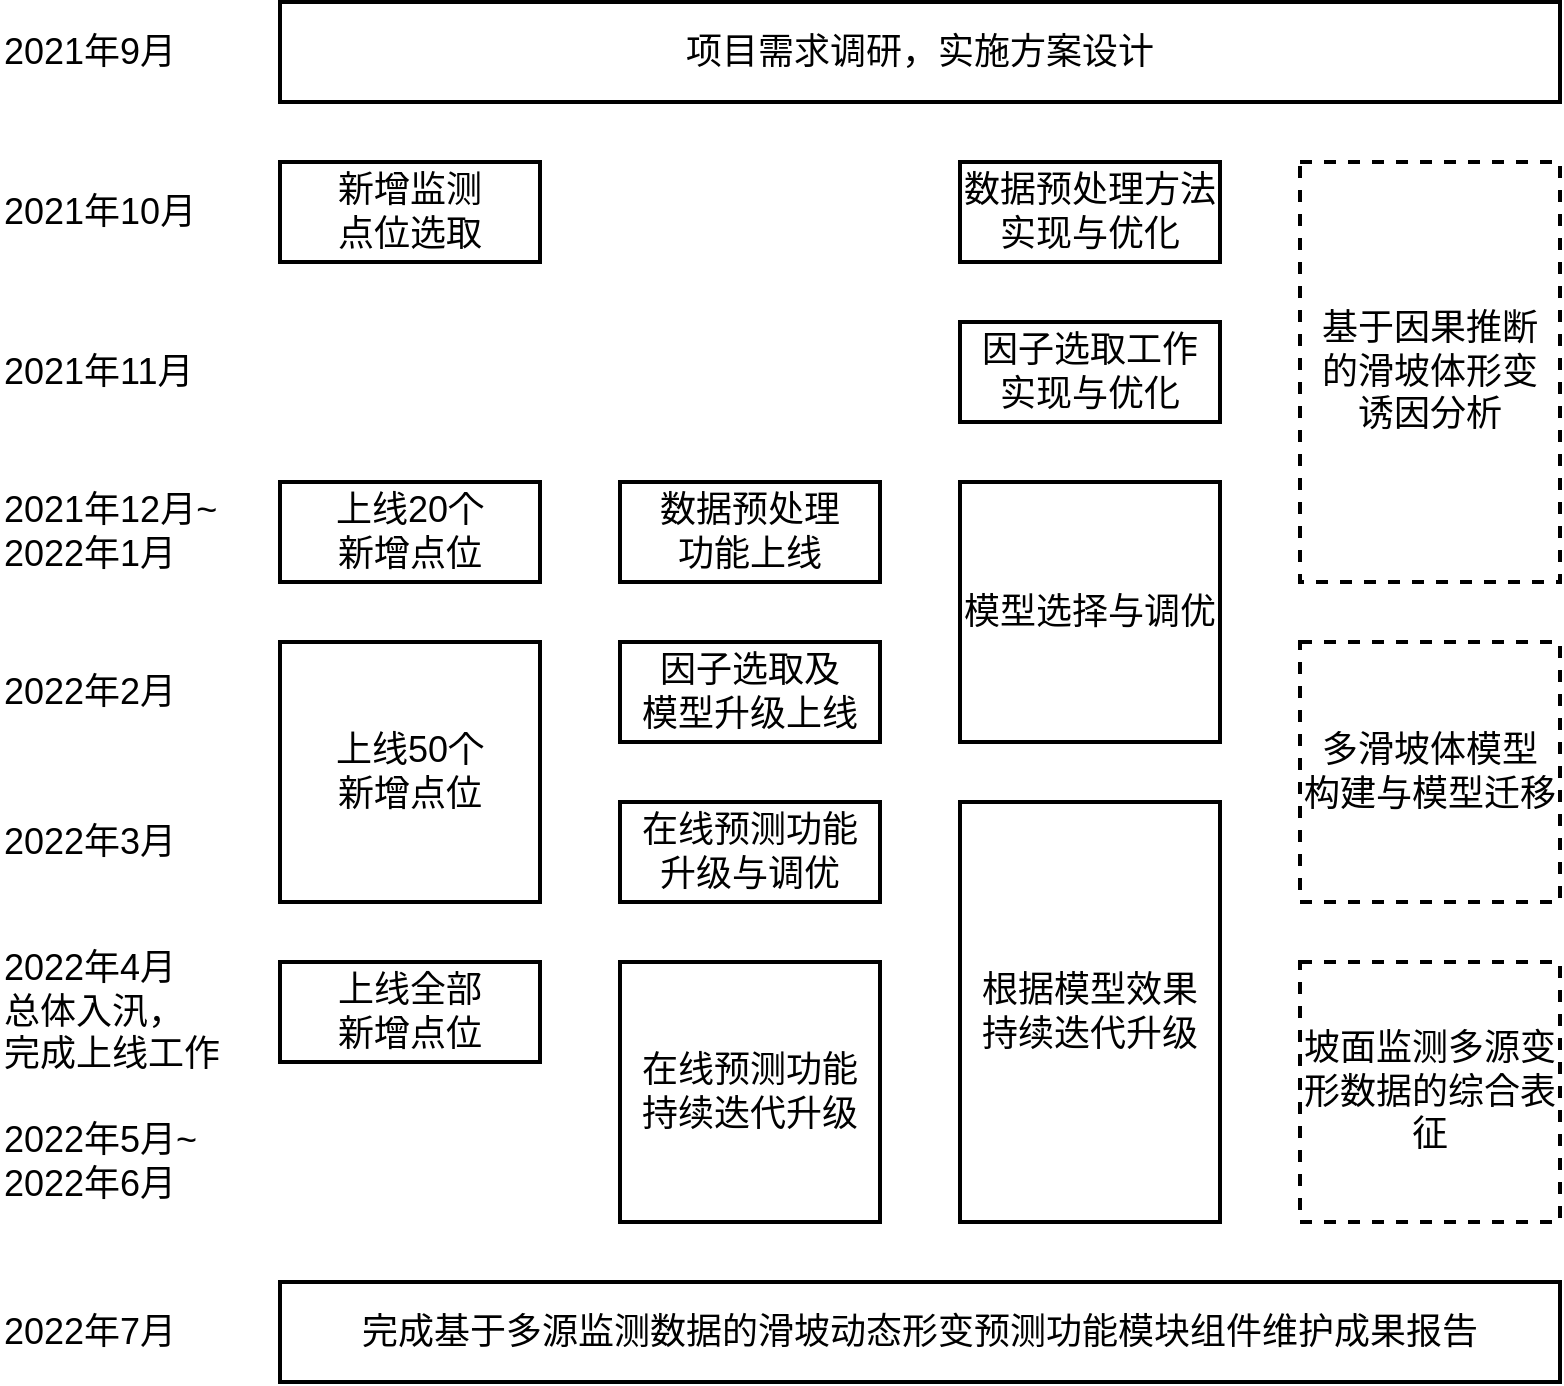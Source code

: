 <mxfile version="15.7.3" type="github">
  <diagram id="D520OWlQWmqGKf1R0sh2" name="Page-1">
    <mxGraphModel dx="1550" dy="769" grid="1" gridSize="10" guides="1" tooltips="1" connect="1" arrows="1" fold="1" page="1" pageScale="1" pageWidth="827" pageHeight="1169" math="0" shadow="0">
      <root>
        <mxCell id="0" />
        <mxCell id="1" parent="0" />
        <mxCell id="3WDLvuDNipePncLa-vWL-2" value="&lt;font style=&quot;font-size: 18px;&quot;&gt;项目需求调研，实施方案设计&lt;/font&gt;" style="rounded=0;whiteSpace=wrap;html=1;absoluteArcSize=1;arcSize=14;strokeWidth=2;fontSize=18;" parent="1" vertex="1">
          <mxGeometry x="160" y="280" width="640" height="50" as="geometry" />
        </mxCell>
        <mxCell id="3WDLvuDNipePncLa-vWL-4" value="&lt;span style=&quot;font-size: 18px;&quot;&gt;新增监测&lt;br style=&quot;font-size: 18px;&quot;&gt;点位选取&lt;/span&gt;" style="rounded=0;whiteSpace=wrap;html=1;absoluteArcSize=1;arcSize=14;strokeWidth=2;fontSize=18;" parent="1" vertex="1">
          <mxGeometry x="160" y="360" width="130" height="50" as="geometry" />
        </mxCell>
        <mxCell id="3WDLvuDNipePncLa-vWL-5" value="&lt;span style=&quot;font-size: 18px;&quot;&gt;数据预处理方法&lt;br style=&quot;font-size: 18px;&quot;&gt;实现与优化&lt;/span&gt;" style="rounded=0;whiteSpace=wrap;html=1;absoluteArcSize=1;arcSize=14;strokeWidth=2;fontSize=18;" parent="1" vertex="1">
          <mxGeometry x="500" y="360" width="130" height="50" as="geometry" />
        </mxCell>
        <mxCell id="3WDLvuDNipePncLa-vWL-6" value="&lt;span style=&quot;font-size: 18px;&quot;&gt;因子选取工作&lt;br style=&quot;font-size: 18px;&quot;&gt;实现与优化&lt;/span&gt;" style="rounded=0;whiteSpace=wrap;html=1;absoluteArcSize=1;arcSize=14;strokeWidth=2;fontSize=18;" parent="1" vertex="1">
          <mxGeometry x="500" y="440" width="130" height="50" as="geometry" />
        </mxCell>
        <mxCell id="3WDLvuDNipePncLa-vWL-8" value="&lt;span style=&quot;font-size: 18px;&quot;&gt;模型选择与调优&lt;/span&gt;" style="rounded=0;whiteSpace=wrap;html=1;absoluteArcSize=1;arcSize=14;strokeWidth=2;fontSize=18;" parent="1" vertex="1">
          <mxGeometry x="500" y="520" width="130" height="130" as="geometry" />
        </mxCell>
        <mxCell id="3WDLvuDNipePncLa-vWL-14" value="&lt;span style=&quot;font-size: 18px;&quot;&gt;上线20个&lt;br style=&quot;font-size: 18px;&quot;&gt;新增点位&lt;/span&gt;" style="rounded=0;whiteSpace=wrap;html=1;absoluteArcSize=1;arcSize=14;strokeWidth=2;fontSize=18;" parent="1" vertex="1">
          <mxGeometry x="160" y="520" width="130" height="50" as="geometry" />
        </mxCell>
        <mxCell id="3WDLvuDNipePncLa-vWL-15" value="&lt;span style=&quot;font-size: 18px;&quot;&gt;数据预处理&lt;br style=&quot;font-size: 18px;&quot;&gt;功能上线&lt;/span&gt;" style="rounded=0;whiteSpace=wrap;html=1;absoluteArcSize=1;arcSize=14;strokeWidth=2;fontSize=18;" parent="1" vertex="1">
          <mxGeometry x="330" y="520" width="130" height="50" as="geometry" />
        </mxCell>
        <mxCell id="3WDLvuDNipePncLa-vWL-16" value="&lt;span style=&quot;font-size: 18px;&quot;&gt;因子选取及&lt;br style=&quot;font-size: 18px;&quot;&gt;模型升级上线&lt;br style=&quot;font-size: 18px;&quot;&gt;&lt;/span&gt;" style="rounded=0;whiteSpace=wrap;html=1;absoluteArcSize=1;arcSize=14;strokeWidth=2;fontSize=18;" parent="1" vertex="1">
          <mxGeometry x="330" y="600" width="130" height="50" as="geometry" />
        </mxCell>
        <mxCell id="3WDLvuDNipePncLa-vWL-17" value="&lt;span style=&quot;font-size: 18px;&quot;&gt;上线50个&lt;br style=&quot;font-size: 18px;&quot;&gt;新增点位&lt;/span&gt;" style="rounded=0;whiteSpace=wrap;html=1;absoluteArcSize=1;arcSize=14;strokeWidth=2;fontSize=18;" parent="1" vertex="1">
          <mxGeometry x="160" y="600" width="130" height="130" as="geometry" />
        </mxCell>
        <mxCell id="3WDLvuDNipePncLa-vWL-18" value="&lt;span style=&quot;font-size: 18px;&quot;&gt;根据模型效果&lt;br style=&quot;font-size: 18px;&quot;&gt;持续迭代升级&lt;br style=&quot;font-size: 18px;&quot;&gt;&lt;/span&gt;" style="rounded=0;whiteSpace=wrap;html=1;absoluteArcSize=1;arcSize=14;strokeWidth=2;fontSize=18;" parent="1" vertex="1">
          <mxGeometry x="500" y="680" width="130" height="210" as="geometry" />
        </mxCell>
        <mxCell id="3WDLvuDNipePncLa-vWL-19" value="&lt;span style=&quot;font-size: 18px;&quot;&gt;上线全部&lt;br style=&quot;font-size: 18px;&quot;&gt;新增点位&lt;/span&gt;" style="rounded=0;whiteSpace=wrap;html=1;absoluteArcSize=1;arcSize=14;strokeWidth=2;fontSize=18;" parent="1" vertex="1">
          <mxGeometry x="160" y="760" width="130" height="50" as="geometry" />
        </mxCell>
        <mxCell id="3WDLvuDNipePncLa-vWL-20" value="&lt;span style=&quot;font-size: 18px;&quot;&gt;在线预测功能&lt;br style=&quot;font-size: 18px;&quot;&gt;升级与调优&lt;br style=&quot;font-size: 18px;&quot;&gt;&lt;/span&gt;" style="rounded=0;whiteSpace=wrap;html=1;absoluteArcSize=1;arcSize=14;strokeWidth=2;fontSize=18;" parent="1" vertex="1">
          <mxGeometry x="330" y="680" width="130" height="50" as="geometry" />
        </mxCell>
        <mxCell id="3WDLvuDNipePncLa-vWL-21" value="&lt;span style=&quot;font-size: 18px;&quot;&gt;在线预测功能&lt;br style=&quot;font-size: 18px;&quot;&gt;持续迭代升级&lt;br style=&quot;font-size: 18px;&quot;&gt;&lt;/span&gt;" style="rounded=0;whiteSpace=wrap;html=1;absoluteArcSize=1;arcSize=14;strokeWidth=2;fontSize=18;" parent="1" vertex="1">
          <mxGeometry x="330" y="760" width="130" height="130" as="geometry" />
        </mxCell>
        <mxCell id="3WDLvuDNipePncLa-vWL-22" value="&lt;span style=&quot;font-size: 18px;&quot;&gt;基于因果推断&lt;br style=&quot;font-size: 18px;&quot;&gt;的滑坡体形变&lt;br style=&quot;font-size: 18px;&quot;&gt;诱因分析&lt;/span&gt;" style="rounded=0;whiteSpace=wrap;html=1;absoluteArcSize=1;arcSize=14;strokeWidth=2;dashed=1;fontSize=18;" parent="1" vertex="1">
          <mxGeometry x="670" y="360" width="130" height="210" as="geometry" />
        </mxCell>
        <mxCell id="3WDLvuDNipePncLa-vWL-23" value="&lt;span style=&quot;font-size: 18px;&quot;&gt;完成基于多源监测数据的滑坡动态形变预测功能模块组件维护成果报告&lt;/span&gt;" style="rounded=0;whiteSpace=wrap;html=1;absoluteArcSize=1;arcSize=14;strokeWidth=2;fontSize=18;" parent="1" vertex="1">
          <mxGeometry x="160" y="920" width="640" height="50" as="geometry" />
        </mxCell>
        <mxCell id="3WDLvuDNipePncLa-vWL-24" value="&lt;span style=&quot;font-size: 18px;&quot;&gt;多滑坡体模型&lt;br style=&quot;font-size: 18px;&quot;&gt;构建与模型迁移&lt;/span&gt;" style="rounded=0;whiteSpace=wrap;html=1;absoluteArcSize=1;arcSize=14;strokeWidth=2;dashed=1;fontSize=18;" parent="1" vertex="1">
          <mxGeometry x="670" y="600" width="130" height="130" as="geometry" />
        </mxCell>
        <mxCell id="3WDLvuDNipePncLa-vWL-25" value="&lt;font style=&quot;font-size: 18px;&quot;&gt;2021年9月&lt;/font&gt;" style="text;html=1;align=left;verticalAlign=middle;resizable=0;points=[];autosize=1;strokeColor=none;fillColor=none;fontSize=18;" parent="1" vertex="1">
          <mxGeometry x="20" y="290" width="100" height="30" as="geometry" />
        </mxCell>
        <mxCell id="3WDLvuDNipePncLa-vWL-26" value="&lt;font style=&quot;font-size: 18px;&quot;&gt;2021年10月&lt;/font&gt;" style="text;html=1;align=left;verticalAlign=middle;resizable=0;points=[];autosize=1;strokeColor=none;fillColor=none;fontSize=18;" parent="1" vertex="1">
          <mxGeometry x="20" y="370" width="110" height="30" as="geometry" />
        </mxCell>
        <mxCell id="3WDLvuDNipePncLa-vWL-27" value="&lt;font style=&quot;font-size: 18px;&quot;&gt;2021年11月&lt;/font&gt;" style="text;html=1;align=left;verticalAlign=middle;resizable=0;points=[];autosize=1;strokeColor=none;fillColor=none;fontSize=18;" parent="1" vertex="1">
          <mxGeometry x="20" y="450" width="110" height="30" as="geometry" />
        </mxCell>
        <mxCell id="3WDLvuDNipePncLa-vWL-28" value="&lt;font style=&quot;font-size: 18px;&quot;&gt;2021年12月~&lt;br style=&quot;font-size: 18px;&quot;&gt;2022年1月&lt;br style=&quot;font-size: 18px;&quot;&gt;&lt;/font&gt;" style="text;html=1;align=left;verticalAlign=middle;resizable=0;points=[];autosize=1;strokeColor=none;fillColor=none;fontSize=18;" parent="1" vertex="1">
          <mxGeometry x="20" y="520" width="120" height="50" as="geometry" />
        </mxCell>
        <mxCell id="3WDLvuDNipePncLa-vWL-29" value="&lt;font style=&quot;font-size: 18px;&quot;&gt;2022年2月&lt;br style=&quot;font-size: 18px;&quot;&gt;&lt;/font&gt;" style="text;html=1;align=left;verticalAlign=middle;resizable=0;points=[];autosize=1;strokeColor=none;fillColor=none;fontSize=18;" parent="1" vertex="1">
          <mxGeometry x="20" y="610" width="100" height="30" as="geometry" />
        </mxCell>
        <mxCell id="3WDLvuDNipePncLa-vWL-30" value="&lt;font style=&quot;font-size: 18px;&quot;&gt;2022年3月&lt;br style=&quot;font-size: 18px;&quot;&gt;&lt;/font&gt;" style="text;html=1;align=left;verticalAlign=middle;resizable=0;points=[];autosize=1;strokeColor=none;fillColor=none;fontSize=18;" parent="1" vertex="1">
          <mxGeometry x="20" y="685" width="100" height="30" as="geometry" />
        </mxCell>
        <mxCell id="3WDLvuDNipePncLa-vWL-31" value="&lt;font style=&quot;font-size: 18px;&quot;&gt;2022年4月&lt;br style=&quot;font-size: 18px;&quot;&gt;总体入汛，&lt;br style=&quot;font-size: 18px;&quot;&gt;完成上线工作&lt;br style=&quot;font-size: 18px;&quot;&gt;&lt;/font&gt;" style="text;html=1;align=left;verticalAlign=middle;resizable=0;points=[];autosize=1;strokeColor=none;fillColor=none;fontSize=18;" parent="1" vertex="1">
          <mxGeometry x="20" y="750" width="120" height="70" as="geometry" />
        </mxCell>
        <mxCell id="3WDLvuDNipePncLa-vWL-32" value="&lt;font style=&quot;font-size: 18px;&quot;&gt;2022年5月~&lt;br style=&quot;font-size: 18px;&quot;&gt;2022年6月&lt;br style=&quot;font-size: 18px;&quot;&gt;&lt;/font&gt;" style="text;html=1;align=left;verticalAlign=middle;resizable=0;points=[];autosize=1;strokeColor=none;fillColor=none;fontSize=18;" parent="1" vertex="1">
          <mxGeometry x="20" y="835" width="110" height="50" as="geometry" />
        </mxCell>
        <mxCell id="3WDLvuDNipePncLa-vWL-33" value="&lt;font style=&quot;font-size: 18px;&quot;&gt;2022年7月&lt;br style=&quot;font-size: 18px;&quot;&gt;&lt;/font&gt;" style="text;html=1;align=left;verticalAlign=middle;resizable=0;points=[];autosize=1;strokeColor=none;fillColor=none;fontSize=18;" parent="1" vertex="1">
          <mxGeometry x="20" y="930" width="100" height="30" as="geometry" />
        </mxCell>
        <mxCell id="3WDLvuDNipePncLa-vWL-34" value="&lt;font style=&quot;font-size: 18px;&quot;&gt;坡面监测多源变形数据的综合表征&lt;/font&gt;" style="rounded=0;whiteSpace=wrap;html=1;absoluteArcSize=1;arcSize=14;strokeWidth=2;dashed=1;fontSize=18;" parent="1" vertex="1">
          <mxGeometry x="670" y="760" width="130" height="130" as="geometry" />
        </mxCell>
      </root>
    </mxGraphModel>
  </diagram>
</mxfile>
